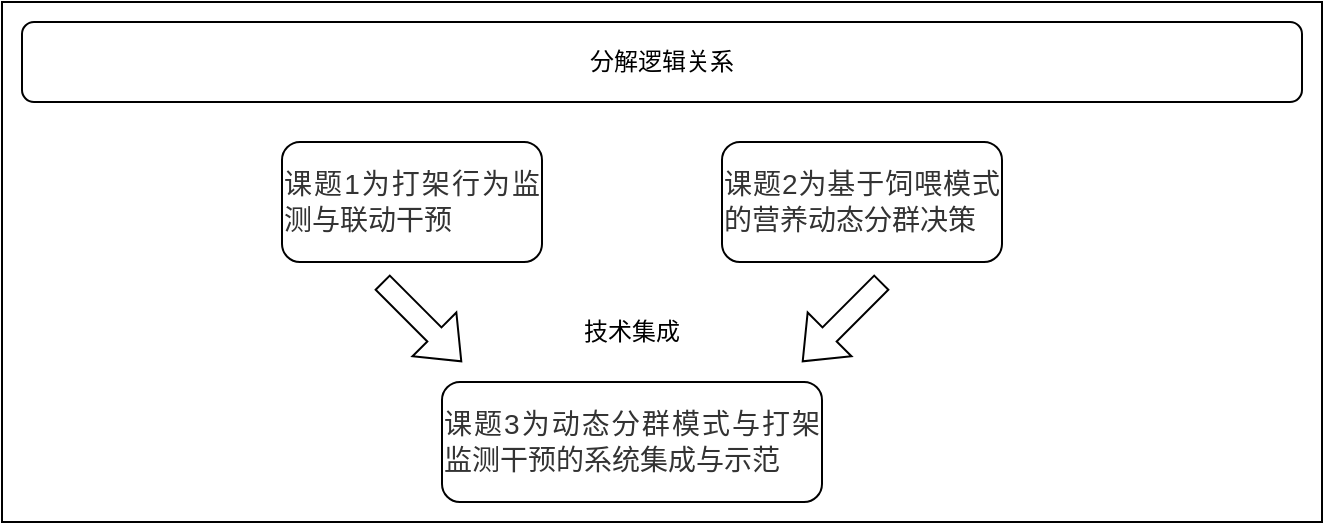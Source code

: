 <mxfile version="28.1.0">
  <diagram name="第 1 页" id="UdDRWgKDQgx7KJo6n-if">
    <mxGraphModel dx="1803" dy="629" grid="1" gridSize="10" guides="1" tooltips="1" connect="1" arrows="1" fold="1" page="1" pageScale="1" pageWidth="827" pageHeight="1169" math="0" shadow="0">
      <root>
        <mxCell id="0" />
        <mxCell id="1" parent="0" />
        <mxCell id="CeWzTd817CsiHv9rKl07-11" value="" style="rounded=0;whiteSpace=wrap;html=1;" vertex="1" parent="1">
          <mxGeometry x="-30" y="180" width="660" height="260" as="geometry" />
        </mxCell>
        <mxCell id="CeWzTd817CsiHv9rKl07-1" value="&lt;p style=&quot;margin: 0pt 0pt 0.0pt; text-align: justify; font-family: 等线; font-size: 10.5pt;&quot; class=&quot;MsoNormal&quot;&gt;&lt;span style=&quot;font-family: sans-serif; color: rgb(51, 51, 51); font-size: 10.5pt;&quot;&gt;&lt;font face=&quot;sans-serif&quot;&gt;课题&lt;/font&gt;&lt;font face=&quot;sans-serif&quot;&gt;1为&lt;/font&gt;&lt;/span&gt;&lt;span style=&quot;font-family: sans-serif; color: rgb(51, 51, 51); letter-spacing: 0pt; font-size: 10.5pt;&quot;&gt;打架行为监测与联动干预&lt;/span&gt;&lt;/p&gt;" style="rounded=1;whiteSpace=wrap;html=1;" vertex="1" parent="1">
          <mxGeometry x="110" y="250" width="130" height="60" as="geometry" />
        </mxCell>
        <mxCell id="CeWzTd817CsiHv9rKl07-5" value="&lt;p style=&quot;margin: 0pt 0pt 0.0pt; text-align: justify; font-family: 等线; font-size: 10.5pt;&quot; class=&quot;MsoNormal&quot;&gt;&lt;span style=&quot;font-family: sans-serif; color: rgb(51, 51, 51); letter-spacing: 0pt; font-size: 10.5pt;&quot;&gt;&lt;font face=&quot;sans-serif&quot;&gt;课题&lt;/font&gt;&lt;font face=&quot;sans-serif&quot;&gt;2为&lt;/font&gt;&lt;/span&gt;&lt;span style=&quot;font-family: sans-serif; color: rgb(51, 51, 51); letter-spacing: 0pt; font-size: 10.5pt;&quot;&gt;基于饲喂模式的营养动态分群决策&lt;/span&gt;&lt;/p&gt;" style="rounded=1;whiteSpace=wrap;html=1;" vertex="1" parent="1">
          <mxGeometry x="330" y="250" width="140" height="60" as="geometry" />
        </mxCell>
        <mxCell id="CeWzTd817CsiHv9rKl07-6" value="&lt;p style=&quot;margin: 0pt 0pt 0.0pt; text-align: justify; font-family: 等线; font-size: 10.5pt;&quot; class=&quot;MsoNormal&quot;&gt;&lt;span style=&quot;font-family: sans-serif; color: rgb(51, 51, 51); letter-spacing: 0pt; font-size: 10.5pt;&quot;&gt;&lt;font face=&quot;sans-serif&quot;&gt;课题&lt;/font&gt;&lt;font face=&quot;sans-serif&quot;&gt;3为&lt;/font&gt;&lt;/span&gt;&lt;span style=&quot;font-family: sans-serif; color: rgb(51, 51, 51); letter-spacing: 0pt; font-size: 10.5pt;&quot;&gt;动态分群模式与打架监测干预的系统集成与示范&lt;/span&gt;&lt;/p&gt;" style="rounded=1;whiteSpace=wrap;html=1;" vertex="1" parent="1">
          <mxGeometry x="190" y="370" width="190" height="60" as="geometry" />
        </mxCell>
        <mxCell id="CeWzTd817CsiHv9rKl07-7" value="" style="shape=flexArrow;endArrow=classic;html=1;rounded=0;" edge="1" parent="1">
          <mxGeometry width="50" height="50" relative="1" as="geometry">
            <mxPoint x="160" y="320" as="sourcePoint" />
            <mxPoint x="200" y="360" as="targetPoint" />
          </mxGeometry>
        </mxCell>
        <mxCell id="CeWzTd817CsiHv9rKl07-9" value="技术集成" style="rounded=0;whiteSpace=wrap;html=1;strokeColor=none;" vertex="1" parent="1">
          <mxGeometry x="240" y="330" width="90" height="30" as="geometry" />
        </mxCell>
        <mxCell id="CeWzTd817CsiHv9rKl07-10" value="" style="shape=flexArrow;endArrow=classic;html=1;rounded=0;" edge="1" parent="1">
          <mxGeometry width="50" height="50" relative="1" as="geometry">
            <mxPoint x="410" y="320" as="sourcePoint" />
            <mxPoint x="370" y="360" as="targetPoint" />
          </mxGeometry>
        </mxCell>
        <mxCell id="CeWzTd817CsiHv9rKl07-12" value="分解逻辑关系" style="rounded=1;whiteSpace=wrap;html=1;" vertex="1" parent="1">
          <mxGeometry x="-20" y="190" width="640" height="40" as="geometry" />
        </mxCell>
      </root>
    </mxGraphModel>
  </diagram>
</mxfile>
